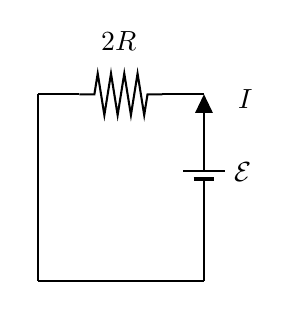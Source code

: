 

\tikzset{every picture/.style={line width=0.75pt}} %set default line width to 0.75pt        

\begin{tikzpicture}[x=0.75pt,y=0.75pt,yscale=-1,xscale=1]
%uncomment if require: \path (0,165); %set diagram left start at 0, and has height of 165

%Shape: Resistor [id:dp642022856937654] 
\draw   (30,40) -- (37.2,40) -- (38.8,30) -- (42,50) -- (45.2,30) -- (48.4,50) -- (51.6,30) -- (54.8,50) -- (58,30) -- (61.2,50) -- (62.8,40) -- (70,40) ;
%Straight Lines [id:da44085423383571] 
\draw    (70,40) -- (90,40) ;
%Straight Lines [id:da8302389383510358] 
\draw    (90,100) -- (90,130) ;
%Straight Lines [id:da2830777981311956] 
\draw    (70,130) -- (90,130) ;
%Straight Lines [id:da2903003917360325] 
\draw    (10,40) -- (30,40) ;
%Straight Lines [id:da5654282060441964] 
\draw    (10,130) -- (70,130) ;
%Straight Lines [id:da4525798154990017] 
\draw    (10,40) -- (10,130) ;
%Straight Lines [id:da23681722570448738] 
\draw    (80,77) -- (100,77) ;
%Straight Lines [id:da2106938932782303] 
\draw [line width=1.5]    (85,81) -- (95,81) ;
%Straight Lines [id:da4202462894704919] 
\draw    (90,81) -- (90,100) ;
%Straight Lines [id:da13525425547720427] 
\draw    (90,43) -- (90,77) ;
\draw [shift={(90,40)}, rotate = 90] [fill={rgb, 255:red, 0; green, 0; blue, 0 }  ][line width=0.08]  [draw opacity=0] (8.93,-4.29) -- (0,0) -- (8.93,4.29) -- cycle    ;

% Text Node
\draw (39,8.4) node [anchor=north west][inner sep=0.75pt]    {$2R$};
% Text Node
\draw (103,71.4) node [anchor=north west][inner sep=0.75pt]    {$\mathcal{E}$};
% Text Node
\draw (105,36.4) node [anchor=north west][inner sep=0.75pt]    {$I$};


\end{tikzpicture}
